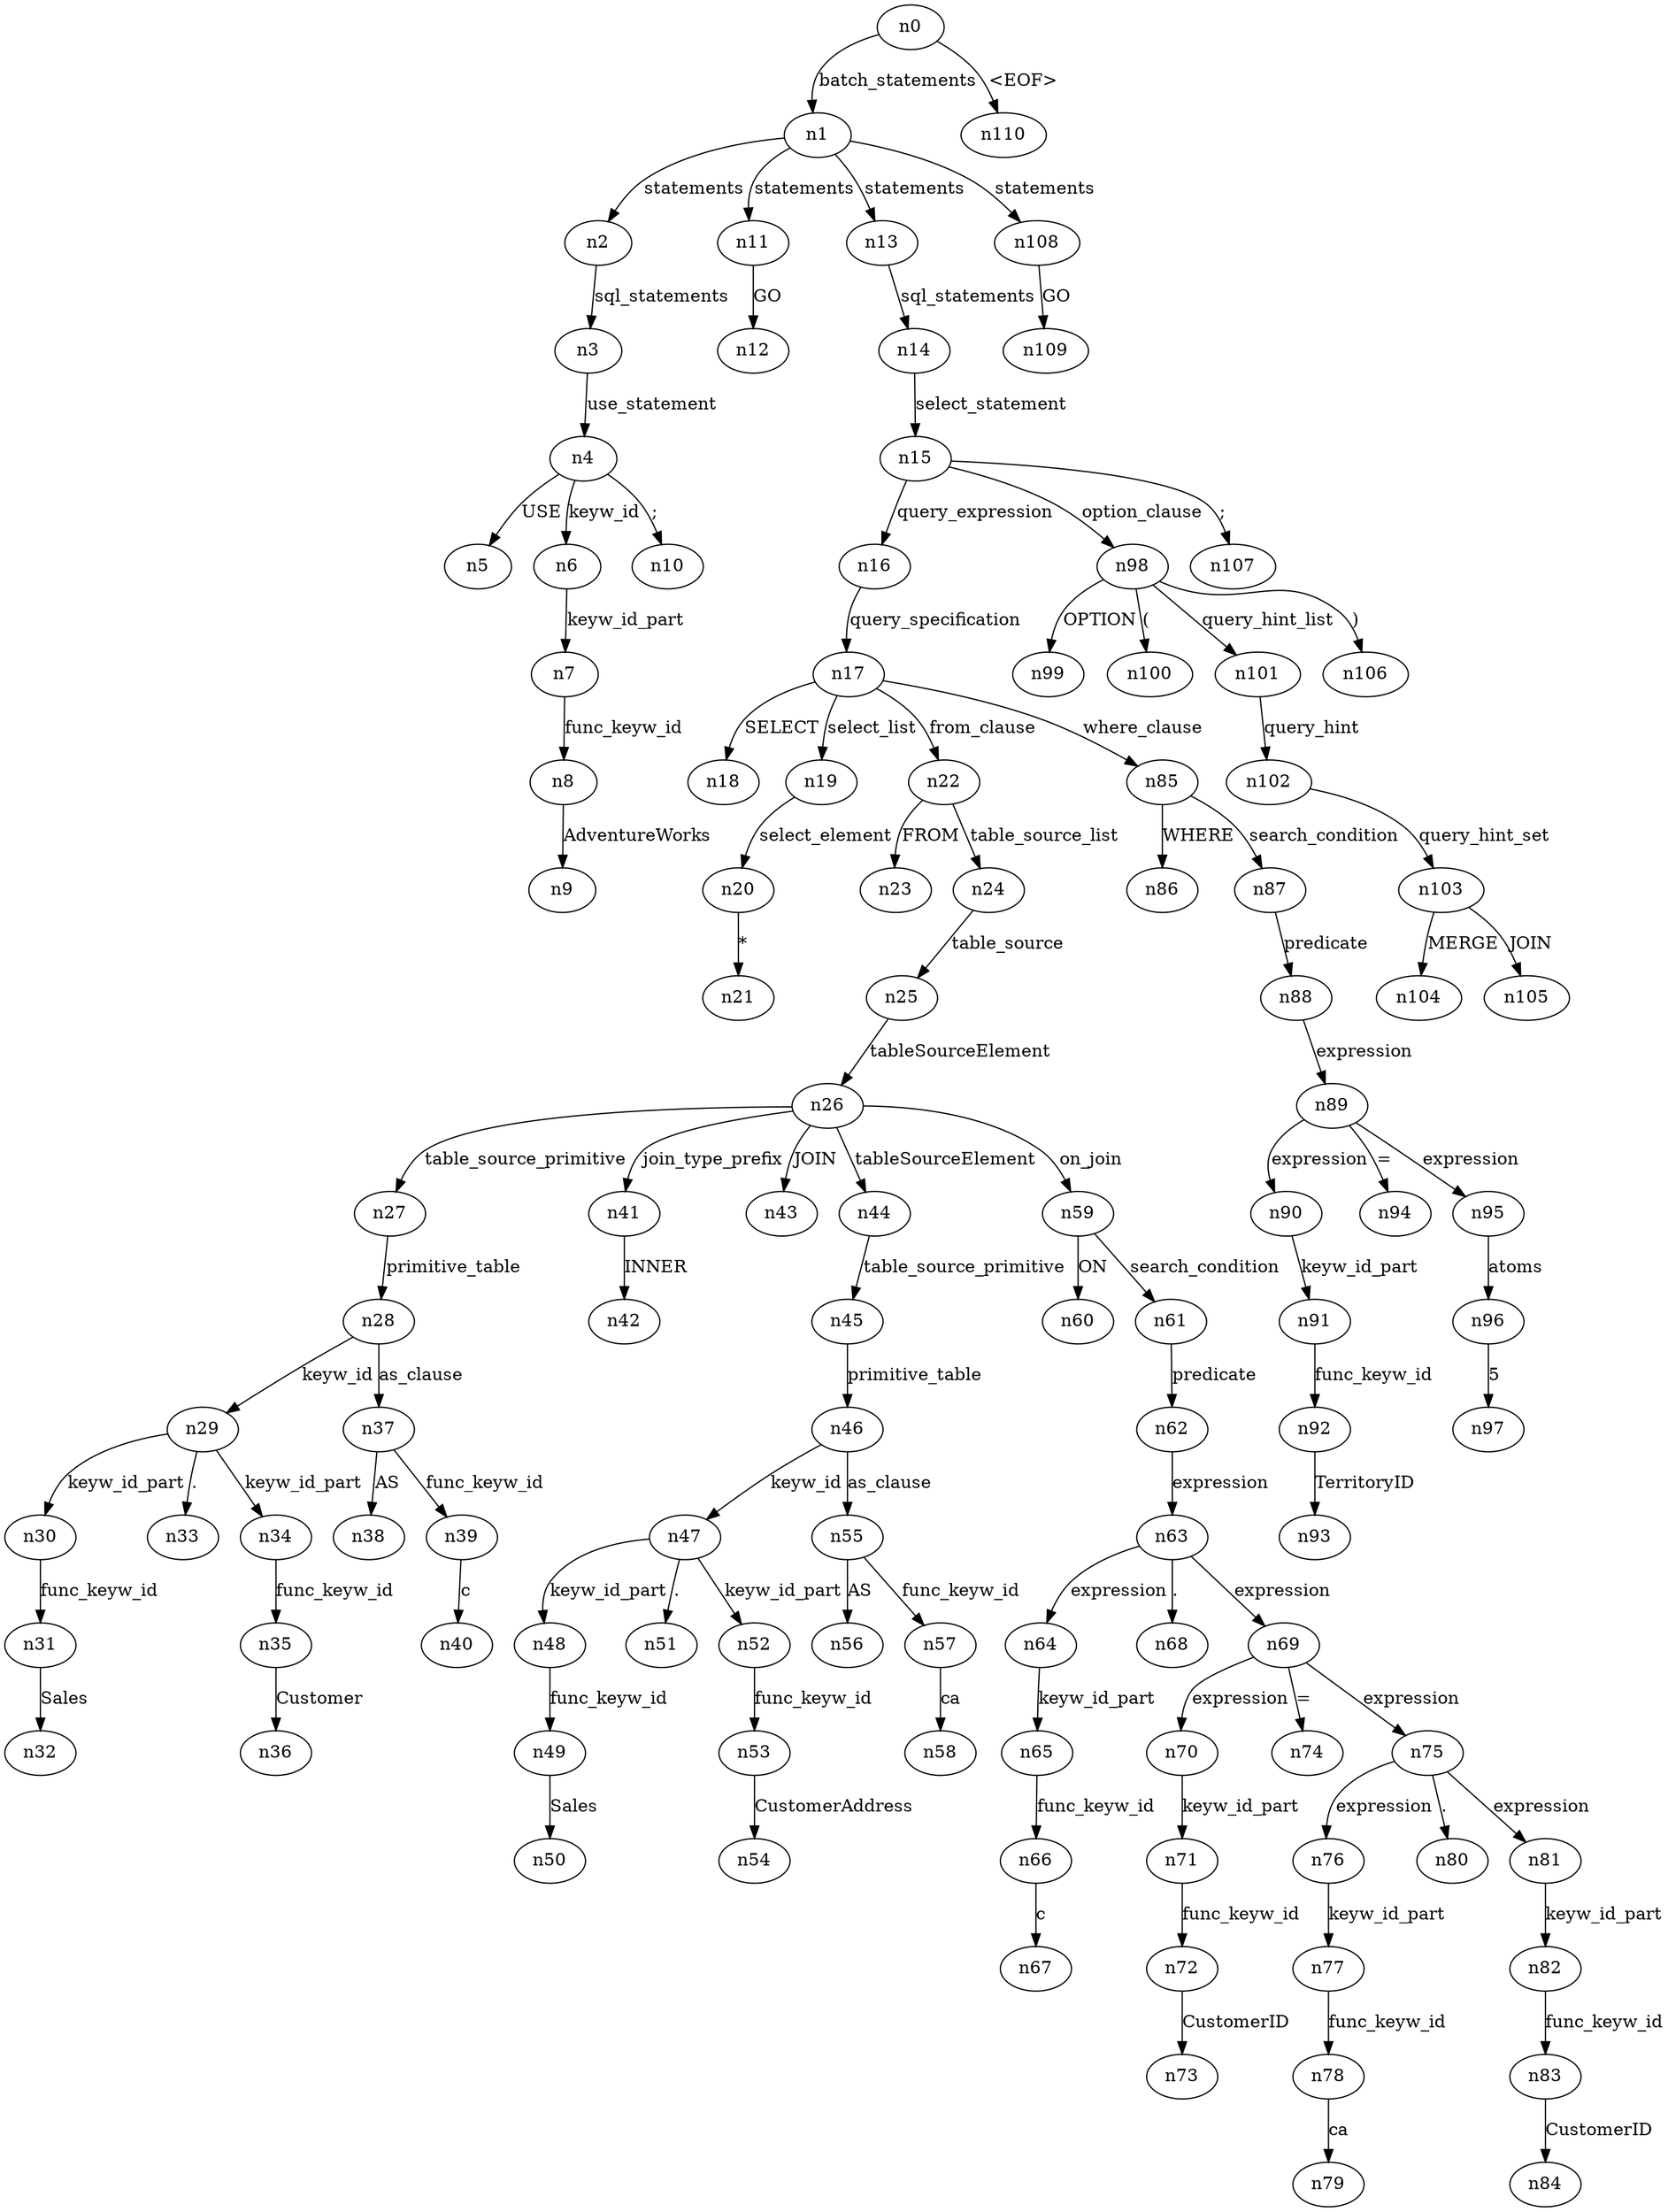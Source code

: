 digraph ParseTree {
  n0 -> n1 [label="batch_statements"];
  n1 -> n2 [label="statements"];
  n2 -> n3 [label="sql_statements"];
  n3 -> n4 [label="use_statement"];
  n4 -> n5 [label="USE"];
  n4 -> n6 [label="keyw_id"];
  n6 -> n7 [label="keyw_id_part"];
  n7 -> n8 [label="func_keyw_id"];
  n8 -> n9 [label="AdventureWorks"];
  n4 -> n10 [label=";"];
  n1 -> n11 [label="statements"];
  n11 -> n12 [label="GO"];
  n1 -> n13 [label="statements"];
  n13 -> n14 [label="sql_statements"];
  n14 -> n15 [label="select_statement"];
  n15 -> n16 [label="query_expression"];
  n16 -> n17 [label="query_specification"];
  n17 -> n18 [label="SELECT"];
  n17 -> n19 [label="select_list"];
  n19 -> n20 [label="select_element"];
  n20 -> n21 [label="*"];
  n17 -> n22 [label="from_clause"];
  n22 -> n23 [label="FROM"];
  n22 -> n24 [label="table_source_list"];
  n24 -> n25 [label="table_source"];
  n25 -> n26 [label="tableSourceElement"];
  n26 -> n27 [label="table_source_primitive"];
  n27 -> n28 [label="primitive_table"];
  n28 -> n29 [label="keyw_id"];
  n29 -> n30 [label="keyw_id_part"];
  n30 -> n31 [label="func_keyw_id"];
  n31 -> n32 [label="Sales"];
  n29 -> n33 [label="."];
  n29 -> n34 [label="keyw_id_part"];
  n34 -> n35 [label="func_keyw_id"];
  n35 -> n36 [label="Customer"];
  n28 -> n37 [label="as_clause"];
  n37 -> n38 [label="AS"];
  n37 -> n39 [label="func_keyw_id"];
  n39 -> n40 [label="c"];
  n26 -> n41 [label="join_type_prefix"];
  n41 -> n42 [label="INNER"];
  n26 -> n43 [label="JOIN"];
  n26 -> n44 [label="tableSourceElement"];
  n44 -> n45 [label="table_source_primitive"];
  n45 -> n46 [label="primitive_table"];
  n46 -> n47 [label="keyw_id"];
  n47 -> n48 [label="keyw_id_part"];
  n48 -> n49 [label="func_keyw_id"];
  n49 -> n50 [label="Sales"];
  n47 -> n51 [label="."];
  n47 -> n52 [label="keyw_id_part"];
  n52 -> n53 [label="func_keyw_id"];
  n53 -> n54 [label="CustomerAddress"];
  n46 -> n55 [label="as_clause"];
  n55 -> n56 [label="AS"];
  n55 -> n57 [label="func_keyw_id"];
  n57 -> n58 [label="ca"];
  n26 -> n59 [label="on_join"];
  n59 -> n60 [label="ON"];
  n59 -> n61 [label="search_condition"];
  n61 -> n62 [label="predicate"];
  n62 -> n63 [label="expression"];
  n63 -> n64 [label="expression"];
  n64 -> n65 [label="keyw_id_part"];
  n65 -> n66 [label="func_keyw_id"];
  n66 -> n67 [label="c"];
  n63 -> n68 [label="."];
  n63 -> n69 [label="expression"];
  n69 -> n70 [label="expression"];
  n70 -> n71 [label="keyw_id_part"];
  n71 -> n72 [label="func_keyw_id"];
  n72 -> n73 [label="CustomerID"];
  n69 -> n74 [label="="];
  n69 -> n75 [label="expression"];
  n75 -> n76 [label="expression"];
  n76 -> n77 [label="keyw_id_part"];
  n77 -> n78 [label="func_keyw_id"];
  n78 -> n79 [label="ca"];
  n75 -> n80 [label="."];
  n75 -> n81 [label="expression"];
  n81 -> n82 [label="keyw_id_part"];
  n82 -> n83 [label="func_keyw_id"];
  n83 -> n84 [label="CustomerID"];
  n17 -> n85 [label="where_clause"];
  n85 -> n86 [label="WHERE"];
  n85 -> n87 [label="search_condition"];
  n87 -> n88 [label="predicate"];
  n88 -> n89 [label="expression"];
  n89 -> n90 [label="expression"];
  n90 -> n91 [label="keyw_id_part"];
  n91 -> n92 [label="func_keyw_id"];
  n92 -> n93 [label="TerritoryID"];
  n89 -> n94 [label="="];
  n89 -> n95 [label="expression"];
  n95 -> n96 [label="atoms"];
  n96 -> n97 [label="5"];
  n15 -> n98 [label="option_clause"];
  n98 -> n99 [label="OPTION"];
  n98 -> n100 [label="("];
  n98 -> n101 [label="query_hint_list"];
  n101 -> n102 [label="query_hint"];
  n102 -> n103 [label="query_hint_set"];
  n103 -> n104 [label="MERGE"];
  n103 -> n105 [label="JOIN"];
  n98 -> n106 [label=")"];
  n15 -> n107 [label=";"];
  n1 -> n108 [label="statements"];
  n108 -> n109 [label="GO"];
  n0 -> n110 [label="<EOF>"];
}